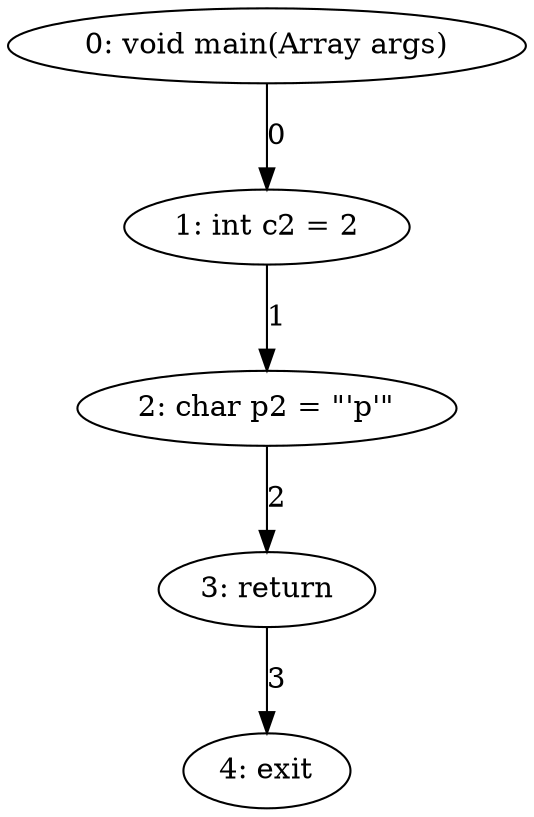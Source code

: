 digraph G {
  1 [ label="0: void main(Array args)" ];
  2 [ label="1: int c2 = 2" ];
  3 [ label="2: char p2 = \"'p'\"" ];
  4 [ label="3: return" ];
  5 [ label="4: exit" ];
  1 -> 2 [ label="0" ];
  2 -> 3 [ label="1" ];
  3 -> 4 [ label="2" ];
  4 -> 5 [ label="3" ];
}
